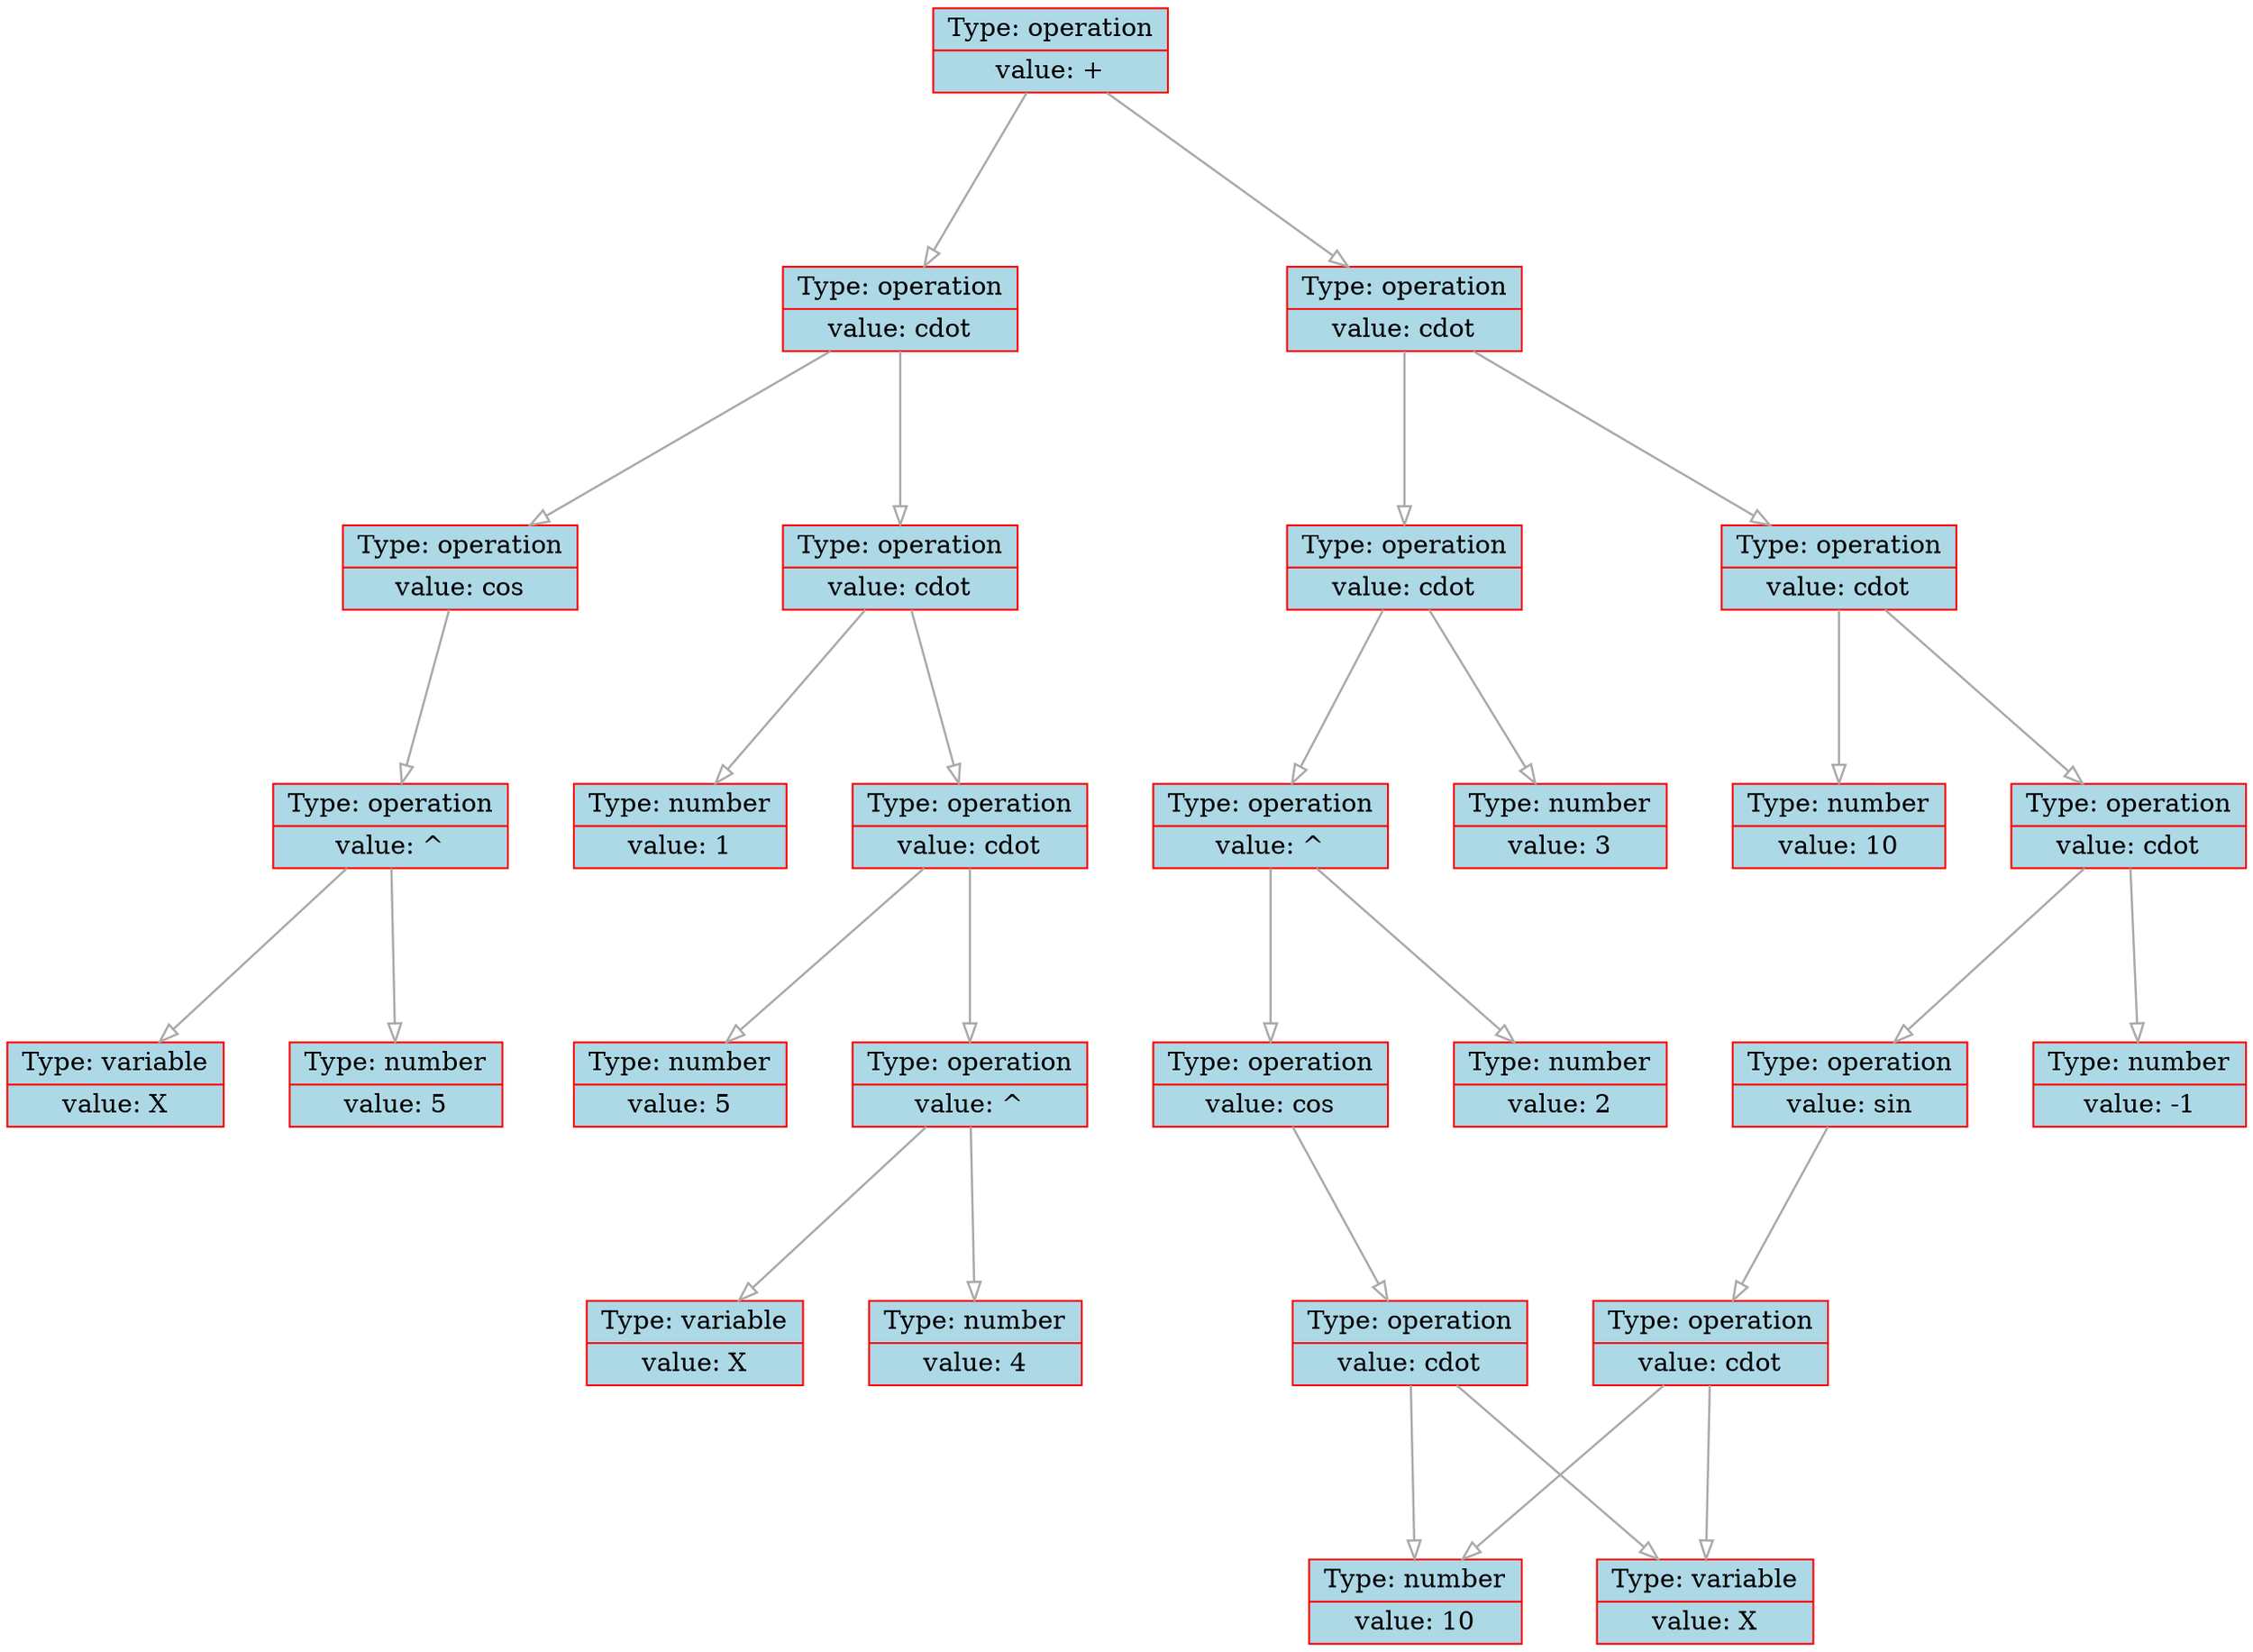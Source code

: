 
    digraph g {
        dpi      = 200;
        fontname = "Comic Sans MS";
        fontsize = 20;
        rankdir   =  TB;
        edge [color = darkgrey, arrowhead = onormal, arrowsize = 1, penwidth = 1.2]
        graph[fillcolor = lightgreen, ranksep = 1.3, nodesep = 0.5,
        style = "rounded, filled",color = green, penwidth = 2]

    Node0000020cafb86930[shape=record, width=0.2, style="filled", color="red", fillcolor="lightblue",label=" {Type: operation | value: +}"] 
 
Node0000020cafb86d80[shape=record, width=0.2, style="filled", color="red", fillcolor="lightblue",label=" {Type: operation | value: \cdot}"] 
 
Node0000020cafb86660[shape=record, width=0.2, style="filled", color="red", fillcolor="lightblue",label=" {Type: operation | value: cos}"] 
 
Node0000020cafb868a0[shape=record, width=0.2, style="filled", color="red", fillcolor="lightblue",label=" {Type: operation | value: ^}"] 
 
Node0000020cafb81680[shape=record, width=0.2, style="filled", color="red", fillcolor="lightblue",label=" {Type: variable | value: X}"] 
 
Node0000020cafb816b0[shape=record, width=0.2, style="filled", color="red", fillcolor="lightblue",label=" {Type: number | value: 5}"] 
 
Node0000020cafb81af0[shape=record, width=0.2, style="filled", color="red", fillcolor="lightblue",label=" {Type: operation | value: \cdot}"] 
 
Node0000020cafb81a60[shape=record, width=0.2, style="filled", color="red", fillcolor="lightblue",label=" {Type: operation | value: \cdot}"] 
 
Node0000020cafb81a30[shape=record, width=0.2, style="filled", color="red", fillcolor="lightblue",label=" {Type: number | value: 5}"] 
 
Node0000020cafb819a0[shape=record, width=0.2, style="filled", color="red", fillcolor="lightblue",label=" {Type: operation | value: ^}"] 
 
Node0000020cafb81b20[shape=record, width=0.2, style="filled", color="red", fillcolor="lightblue",label=" {Type: variable | value: X}"] 
 
Node0000020cafb81910[shape=record, width=0.2, style="filled", color="red", fillcolor="lightblue",label=" {Type: number | value: 4}"] 
 
Node0000020cafb81970[shape=record, width=0.2, style="filled", color="red", fillcolor="lightblue",label=" {Type: number | value: 1}"] 
 
Node0000020cafb81b50[shape=record, width=0.2, style="filled", color="red", fillcolor="lightblue",label=" {Type: operation | value: \cdot}"] 
 
Node0000020cafb81c10[shape=record, width=0.2, style="filled", color="red", fillcolor="lightblue",label=" {Type: operation | value: \cdot}"] 
 
Node0000020cafb81be0[shape=record, width=0.2, style="filled", color="red", fillcolor="lightblue",label=" {Type: number | value: 3}"] 
 
Node0000020cafb819d0[shape=record, width=0.2, style="filled", color="red", fillcolor="lightblue",label=" {Type: operation | value: ^}"] 
 
Node0000020cafb81a00[shape=record, width=0.2, style="filled", color="red", fillcolor="lightblue",label=" {Type: operation | value: cos}"] 
 
Node0000020cafb817a0[shape=record, width=0.2, style="filled", color="red", fillcolor="lightblue",label=" {Type: operation | value: \cdot}"] 
 
Node0000020cafb81740[shape=record, width=0.2, style="filled", color="red", fillcolor="lightblue",label=" {Type: number | value: 10}"] 
 
Node0000020cafb81770[shape=record, width=0.2, style="filled", color="red", fillcolor="lightblue",label=" {Type: variable | value: X}"] 
 
Node0000020cafb81c40[shape=record, width=0.2, style="filled", color="red", fillcolor="lightblue",label=" {Type: number | value: 2}"] 
 
Node0000020cafb81940[shape=record, width=0.2, style="filled", color="red", fillcolor="lightblue",label=" {Type: operation | value: \cdot}"] 
 
Node0000020cafb81bb0[shape=record, width=0.2, style="filled", color="red", fillcolor="lightblue",label=" {Type: operation | value: \cdot}"] 
 
Node0000020cafb81ac0[shape=record, width=0.2, style="filled", color="red", fillcolor="lightblue",label=" {Type: number | value: -1}"] 
 
Node0000020cafb81a90[shape=record, width=0.2, style="filled", color="red", fillcolor="lightblue",label=" {Type: operation | value: sin}"] 
 
Node0000020cafb81c70[shape=record, width=0.2, style="filled", color="red", fillcolor="lightblue",label=" {Type: operation | value: \cdot}"] 
 
Node0000020cafb81740[shape=record, width=0.2, style="filled", color="red", fillcolor="lightblue",label=" {Type: number | value: 10}"] 
 
Node0000020cafb81770[shape=record, width=0.2, style="filled", color="red", fillcolor="lightblue",label=" {Type: variable | value: X}"] 
 
Node0000020cafb81b80[shape=record, width=0.2, style="filled", color="red", fillcolor="lightblue",label=" {Type: number | value: 10}"] 
 
Node0000020cafb86930->Node0000020cafb86d80
Node0000020cafb86d80->Node0000020cafb86660
Node0000020cafb86660->Node0000020cafb868a0
Node0000020cafb868a0->Node0000020cafb81680
Node0000020cafb868a0->Node0000020cafb816b0
Node0000020cafb86d80->Node0000020cafb81af0
Node0000020cafb81af0->Node0000020cafb81a60
Node0000020cafb81a60->Node0000020cafb81a30
Node0000020cafb81a60->Node0000020cafb819a0
Node0000020cafb819a0->Node0000020cafb81b20
Node0000020cafb819a0->Node0000020cafb81910
Node0000020cafb81af0->Node0000020cafb81970
Node0000020cafb86930->Node0000020cafb81b50
Node0000020cafb81b50->Node0000020cafb81c10
Node0000020cafb81c10->Node0000020cafb81be0
Node0000020cafb81c10->Node0000020cafb819d0
Node0000020cafb819d0->Node0000020cafb81a00
Node0000020cafb81a00->Node0000020cafb817a0
Node0000020cafb817a0->Node0000020cafb81740
Node0000020cafb817a0->Node0000020cafb81770
Node0000020cafb819d0->Node0000020cafb81c40
Node0000020cafb81b50->Node0000020cafb81940
Node0000020cafb81940->Node0000020cafb81bb0
Node0000020cafb81bb0->Node0000020cafb81ac0
Node0000020cafb81bb0->Node0000020cafb81a90
Node0000020cafb81a90->Node0000020cafb81c70
Node0000020cafb81c70->Node0000020cafb81740
Node0000020cafb81c70->Node0000020cafb81770
Node0000020cafb81940->Node0000020cafb81b80
}

